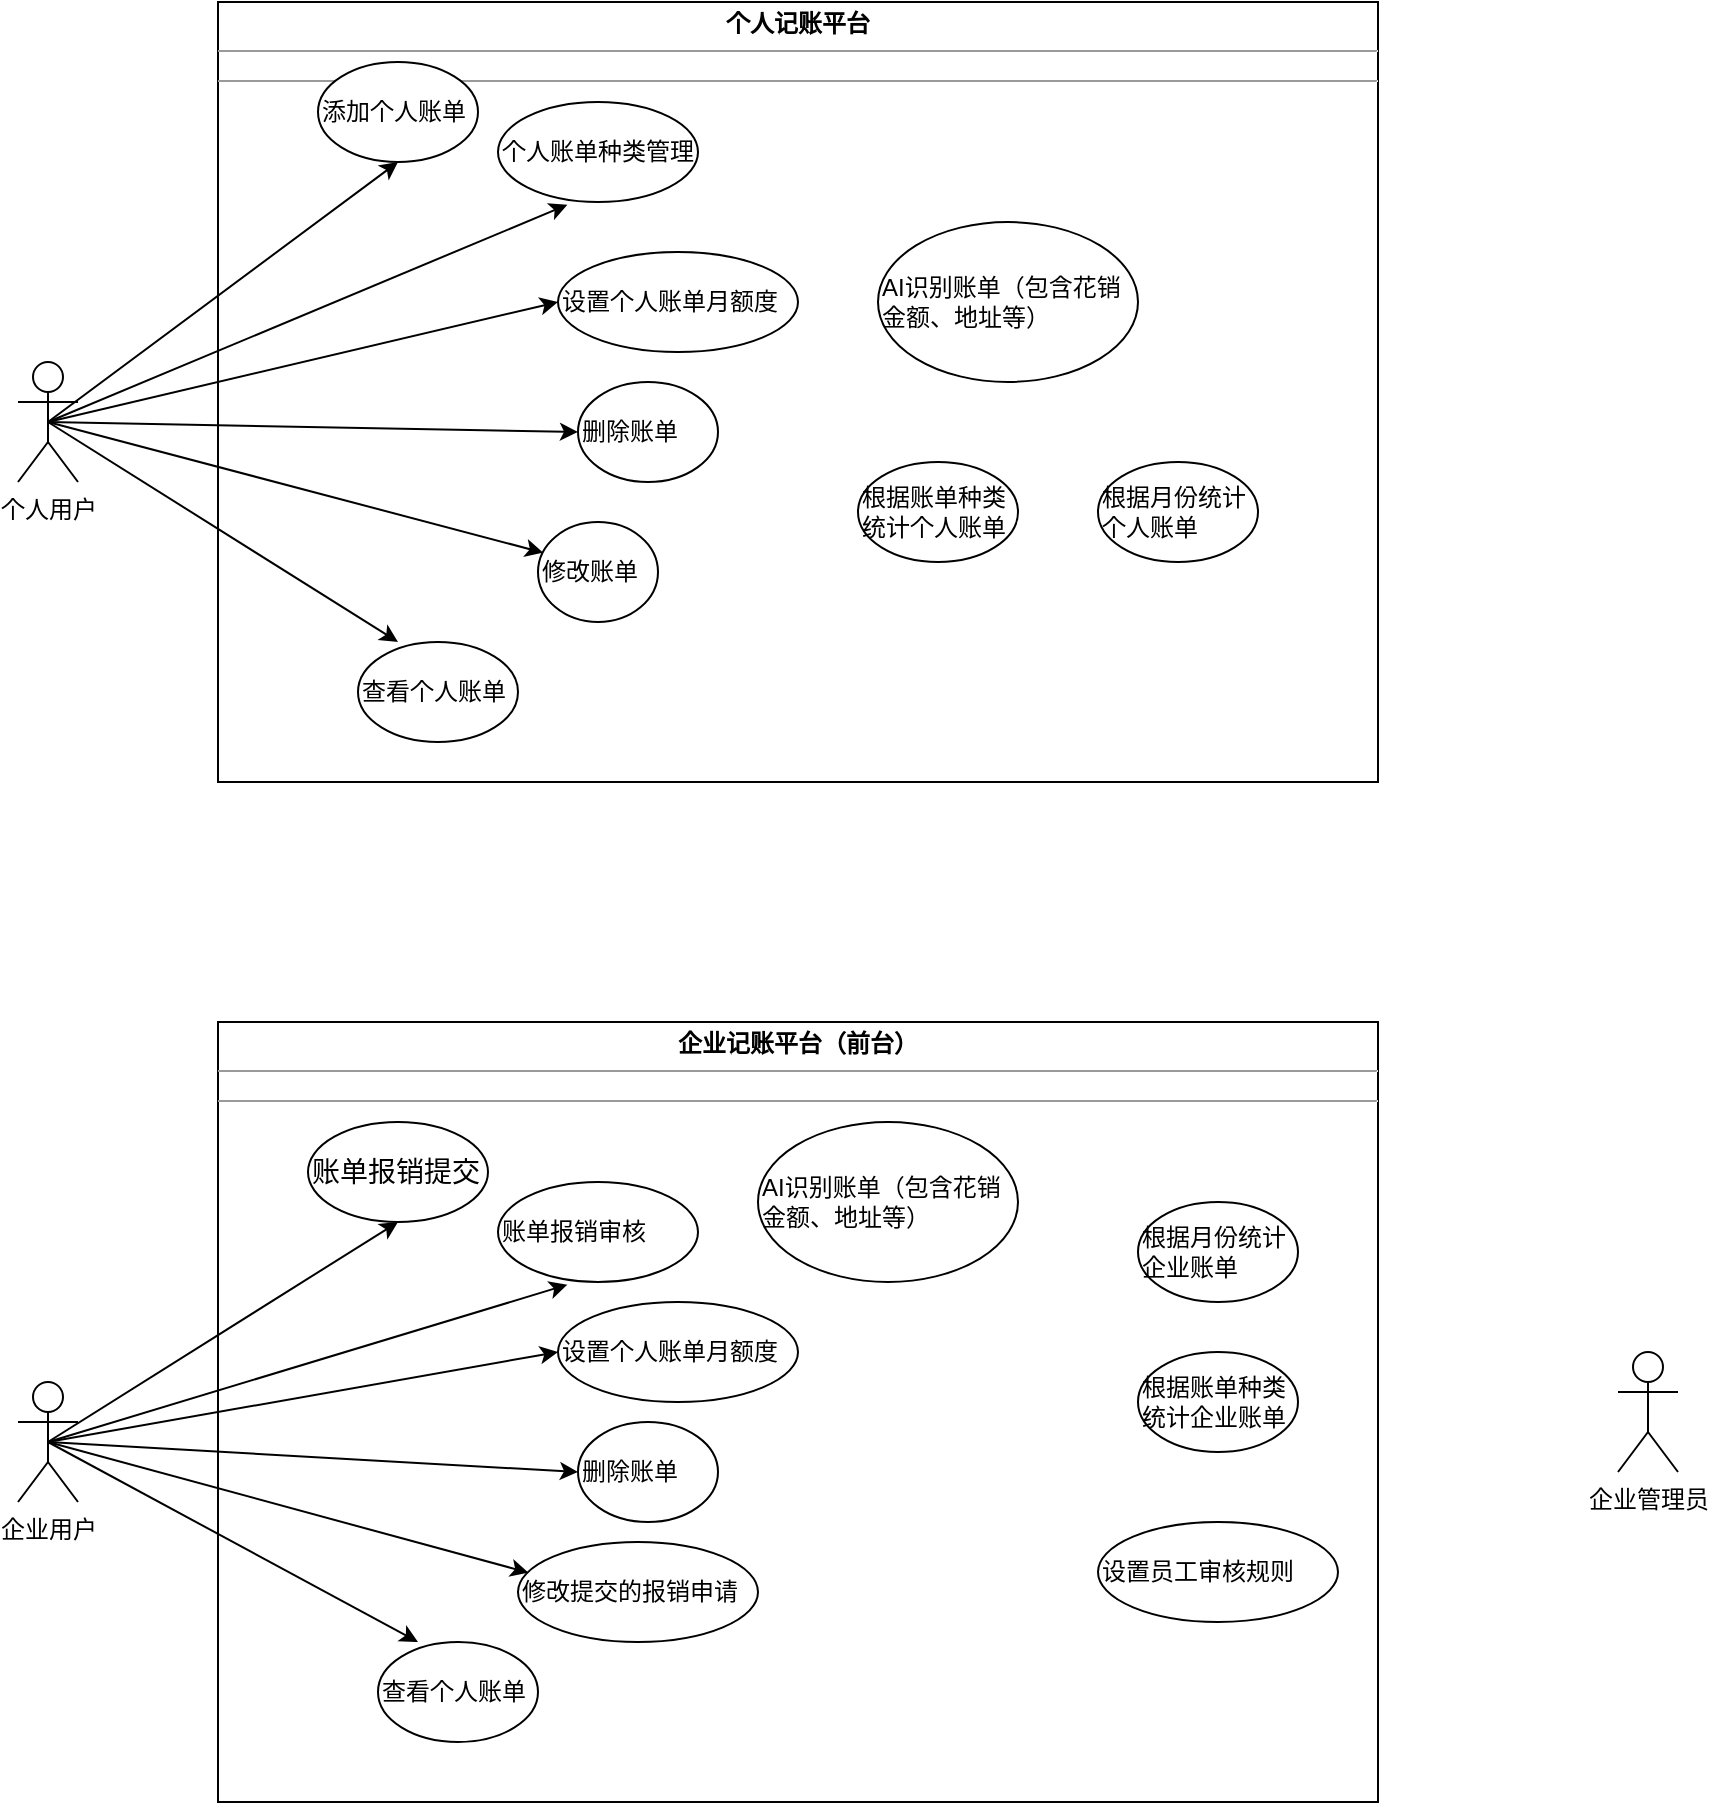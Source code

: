 <mxfile version="15.5.2" type="github">
  <diagram id="LdnySO75mPRq6Vrrhr-n" name="Page-1">
    <mxGraphModel dx="782" dy="428" grid="1" gridSize="10" guides="1" tooltips="1" connect="1" arrows="1" fold="1" page="1" pageScale="1" pageWidth="3300" pageHeight="4681" math="0" shadow="0">
      <root>
        <mxCell id="0" />
        <mxCell id="1" parent="0" />
        <mxCell id="awlwMWy2Pg4UHsQo79Nk-27" value="&lt;p style=&quot;margin: 0px ; margin-top: 4px ; text-align: center&quot;&gt;&lt;b&gt;个人记账平台&lt;/b&gt;&lt;/p&gt;&lt;hr size=&quot;1&quot;&gt;&lt;div style=&quot;height: 2px&quot;&gt;&lt;/div&gt;&lt;hr size=&quot;1&quot;&gt;&lt;div style=&quot;height: 2px&quot;&gt;&lt;/div&gt;" style="verticalAlign=top;align=left;overflow=fill;fontSize=12;fontFamily=Helvetica;html=1;" vertex="1" parent="1">
          <mxGeometry x="350" y="30" width="580" height="390" as="geometry" />
        </mxCell>
        <mxCell id="awlwMWy2Pg4UHsQo79Nk-21" style="rounded=0;orthogonalLoop=1;jettySize=auto;html=1;exitX=0.5;exitY=0.5;exitDx=0;exitDy=0;exitPerimeter=0;entryX=0.5;entryY=1;entryDx=0;entryDy=0;" edge="1" parent="1" source="awlwMWy2Pg4UHsQo79Nk-1" target="awlwMWy2Pg4UHsQo79Nk-5">
          <mxGeometry relative="1" as="geometry" />
        </mxCell>
        <mxCell id="awlwMWy2Pg4UHsQo79Nk-22" style="rounded=0;orthogonalLoop=1;jettySize=auto;html=1;exitX=0.5;exitY=0.5;exitDx=0;exitDy=0;exitPerimeter=0;entryX=0.347;entryY=1.027;entryDx=0;entryDy=0;entryPerimeter=0;" edge="1" parent="1" source="awlwMWy2Pg4UHsQo79Nk-1" target="awlwMWy2Pg4UHsQo79Nk-6">
          <mxGeometry relative="1" as="geometry" />
        </mxCell>
        <mxCell id="awlwMWy2Pg4UHsQo79Nk-23" style="edgeStyle=none;rounded=0;orthogonalLoop=1;jettySize=auto;html=1;exitX=0.5;exitY=0.5;exitDx=0;exitDy=0;exitPerimeter=0;entryX=0;entryY=0.5;entryDx=0;entryDy=0;" edge="1" parent="1" source="awlwMWy2Pg4UHsQo79Nk-1" target="awlwMWy2Pg4UHsQo79Nk-7">
          <mxGeometry relative="1" as="geometry" />
        </mxCell>
        <mxCell id="awlwMWy2Pg4UHsQo79Nk-24" style="edgeStyle=none;rounded=0;orthogonalLoop=1;jettySize=auto;html=1;exitX=0.5;exitY=0.5;exitDx=0;exitDy=0;exitPerimeter=0;entryX=0;entryY=0.5;entryDx=0;entryDy=0;" edge="1" parent="1" source="awlwMWy2Pg4UHsQo79Nk-1" target="awlwMWy2Pg4UHsQo79Nk-9">
          <mxGeometry relative="1" as="geometry" />
        </mxCell>
        <mxCell id="awlwMWy2Pg4UHsQo79Nk-25" style="edgeStyle=none;rounded=0;orthogonalLoop=1;jettySize=auto;html=1;exitX=0.5;exitY=0.5;exitDx=0;exitDy=0;exitPerimeter=0;entryX=0.044;entryY=0.307;entryDx=0;entryDy=0;entryPerimeter=0;" edge="1" parent="1" source="awlwMWy2Pg4UHsQo79Nk-1" target="awlwMWy2Pg4UHsQo79Nk-10">
          <mxGeometry relative="1" as="geometry" />
        </mxCell>
        <mxCell id="awlwMWy2Pg4UHsQo79Nk-26" style="edgeStyle=none;rounded=0;orthogonalLoop=1;jettySize=auto;html=1;exitX=0.5;exitY=0.5;exitDx=0;exitDy=0;exitPerimeter=0;entryX=0.25;entryY=0;entryDx=0;entryDy=0;entryPerimeter=0;" edge="1" parent="1" source="awlwMWy2Pg4UHsQo79Nk-1" target="awlwMWy2Pg4UHsQo79Nk-11">
          <mxGeometry relative="1" as="geometry" />
        </mxCell>
        <mxCell id="awlwMWy2Pg4UHsQo79Nk-1" value="个人用户" style="shape=umlActor;verticalLabelPosition=bottom;verticalAlign=top;html=1;" vertex="1" parent="1">
          <mxGeometry x="250" y="210" width="30" height="60" as="geometry" />
        </mxCell>
        <mxCell id="awlwMWy2Pg4UHsQo79Nk-5" value="添加个人账单" style="ellipse;whiteSpace=wrap;html=1;align=left;" vertex="1" parent="1">
          <mxGeometry x="400" y="60" width="80" height="50" as="geometry" />
        </mxCell>
        <mxCell id="awlwMWy2Pg4UHsQo79Nk-6" value="个人账单种类管理" style="ellipse;whiteSpace=wrap;html=1;align=left;" vertex="1" parent="1">
          <mxGeometry x="490" y="80" width="100" height="50" as="geometry" />
        </mxCell>
        <mxCell id="awlwMWy2Pg4UHsQo79Nk-7" value="设置个人账单月额度" style="ellipse;whiteSpace=wrap;html=1;align=left;" vertex="1" parent="1">
          <mxGeometry x="520" y="155" width="120" height="50" as="geometry" />
        </mxCell>
        <mxCell id="awlwMWy2Pg4UHsQo79Nk-8" value="AI识别账单（包含花销金额、地址等）" style="ellipse;whiteSpace=wrap;html=1;align=left;" vertex="1" parent="1">
          <mxGeometry x="680" y="140" width="130" height="80" as="geometry" />
        </mxCell>
        <mxCell id="awlwMWy2Pg4UHsQo79Nk-9" value="删除账单" style="ellipse;whiteSpace=wrap;html=1;align=left;" vertex="1" parent="1">
          <mxGeometry x="530" y="220" width="70" height="50" as="geometry" />
        </mxCell>
        <mxCell id="awlwMWy2Pg4UHsQo79Nk-10" value="修改账单" style="ellipse;whiteSpace=wrap;html=1;align=left;" vertex="1" parent="1">
          <mxGeometry x="510" y="290" width="60" height="50" as="geometry" />
        </mxCell>
        <mxCell id="awlwMWy2Pg4UHsQo79Nk-11" value="查看个人账单" style="ellipse;whiteSpace=wrap;html=1;align=left;" vertex="1" parent="1">
          <mxGeometry x="420" y="350" width="80" height="50" as="geometry" />
        </mxCell>
        <mxCell id="awlwMWy2Pg4UHsQo79Nk-12" value="根据账单种类统计个人账单" style="ellipse;whiteSpace=wrap;html=1;align=left;" vertex="1" parent="1">
          <mxGeometry x="670" y="260" width="80" height="50" as="geometry" />
        </mxCell>
        <mxCell id="awlwMWy2Pg4UHsQo79Nk-13" value="根据月份统计个人账单" style="ellipse;whiteSpace=wrap;html=1;align=left;" vertex="1" parent="1">
          <mxGeometry x="790" y="260" width="80" height="50" as="geometry" />
        </mxCell>
        <mxCell id="awlwMWy2Pg4UHsQo79Nk-28" value="&lt;p style=&quot;margin: 0px ; margin-top: 4px ; text-align: center&quot;&gt;&lt;b&gt;企业记账平台（前台）&lt;/b&gt;&lt;/p&gt;&lt;hr size=&quot;1&quot;&gt;&lt;div style=&quot;height: 2px&quot;&gt;&lt;/div&gt;&lt;hr size=&quot;1&quot;&gt;&lt;div style=&quot;height: 2px&quot;&gt;&lt;/div&gt;" style="verticalAlign=top;align=left;overflow=fill;fontSize=12;fontFamily=Helvetica;html=1;" vertex="1" parent="1">
          <mxGeometry x="350" y="540" width="580" height="390" as="geometry" />
        </mxCell>
        <mxCell id="awlwMWy2Pg4UHsQo79Nk-29" style="rounded=0;orthogonalLoop=1;jettySize=auto;html=1;exitX=0.5;exitY=0.5;exitDx=0;exitDy=0;exitPerimeter=0;entryX=0.5;entryY=1;entryDx=0;entryDy=0;" edge="1" parent="1" source="awlwMWy2Pg4UHsQo79Nk-35" target="awlwMWy2Pg4UHsQo79Nk-36">
          <mxGeometry relative="1" as="geometry" />
        </mxCell>
        <mxCell id="awlwMWy2Pg4UHsQo79Nk-30" style="rounded=0;orthogonalLoop=1;jettySize=auto;html=1;exitX=0.5;exitY=0.5;exitDx=0;exitDy=0;exitPerimeter=0;entryX=0.347;entryY=1.027;entryDx=0;entryDy=0;entryPerimeter=0;" edge="1" parent="1" source="awlwMWy2Pg4UHsQo79Nk-35" target="awlwMWy2Pg4UHsQo79Nk-37">
          <mxGeometry relative="1" as="geometry" />
        </mxCell>
        <mxCell id="awlwMWy2Pg4UHsQo79Nk-31" style="edgeStyle=none;rounded=0;orthogonalLoop=1;jettySize=auto;html=1;exitX=0.5;exitY=0.5;exitDx=0;exitDy=0;exitPerimeter=0;entryX=0;entryY=0.5;entryDx=0;entryDy=0;" edge="1" parent="1" source="awlwMWy2Pg4UHsQo79Nk-35" target="awlwMWy2Pg4UHsQo79Nk-38">
          <mxGeometry relative="1" as="geometry" />
        </mxCell>
        <mxCell id="awlwMWy2Pg4UHsQo79Nk-32" style="edgeStyle=none;rounded=0;orthogonalLoop=1;jettySize=auto;html=1;exitX=0.5;exitY=0.5;exitDx=0;exitDy=0;exitPerimeter=0;entryX=0;entryY=0.5;entryDx=0;entryDy=0;" edge="1" parent="1" source="awlwMWy2Pg4UHsQo79Nk-35" target="awlwMWy2Pg4UHsQo79Nk-40">
          <mxGeometry relative="1" as="geometry" />
        </mxCell>
        <mxCell id="awlwMWy2Pg4UHsQo79Nk-33" style="edgeStyle=none;rounded=0;orthogonalLoop=1;jettySize=auto;html=1;exitX=0.5;exitY=0.5;exitDx=0;exitDy=0;exitPerimeter=0;entryX=0.044;entryY=0.307;entryDx=0;entryDy=0;entryPerimeter=0;" edge="1" parent="1" source="awlwMWy2Pg4UHsQo79Nk-35" target="awlwMWy2Pg4UHsQo79Nk-41">
          <mxGeometry relative="1" as="geometry" />
        </mxCell>
        <mxCell id="awlwMWy2Pg4UHsQo79Nk-34" style="edgeStyle=none;rounded=0;orthogonalLoop=1;jettySize=auto;html=1;exitX=0.5;exitY=0.5;exitDx=0;exitDy=0;exitPerimeter=0;entryX=0.25;entryY=0;entryDx=0;entryDy=0;entryPerimeter=0;" edge="1" parent="1" source="awlwMWy2Pg4UHsQo79Nk-35" target="awlwMWy2Pg4UHsQo79Nk-42">
          <mxGeometry relative="1" as="geometry" />
        </mxCell>
        <mxCell id="awlwMWy2Pg4UHsQo79Nk-35" value="企业用户" style="shape=umlActor;verticalLabelPosition=bottom;verticalAlign=top;html=1;" vertex="1" parent="1">
          <mxGeometry x="250" y="720" width="30" height="60" as="geometry" />
        </mxCell>
        <mxCell id="awlwMWy2Pg4UHsQo79Nk-36" value="&lt;span class=&quot;notetext1&quot;&gt;&lt;span style=&quot;font-size: 10.5pt&quot;&gt;账单报销提交&lt;/span&gt;&lt;/span&gt;" style="ellipse;whiteSpace=wrap;html=1;align=left;" vertex="1" parent="1">
          <mxGeometry x="395" y="590" width="90" height="50" as="geometry" />
        </mxCell>
        <mxCell id="awlwMWy2Pg4UHsQo79Nk-37" value="账单报销审核" style="ellipse;whiteSpace=wrap;html=1;align=left;" vertex="1" parent="1">
          <mxGeometry x="490" y="620" width="100" height="50" as="geometry" />
        </mxCell>
        <mxCell id="awlwMWy2Pg4UHsQo79Nk-38" value="设置个人账单月额度" style="ellipse;whiteSpace=wrap;html=1;align=left;" vertex="1" parent="1">
          <mxGeometry x="520" y="680" width="120" height="50" as="geometry" />
        </mxCell>
        <mxCell id="awlwMWy2Pg4UHsQo79Nk-39" value="AI识别账单（包含花销金额、地址等）" style="ellipse;whiteSpace=wrap;html=1;align=left;" vertex="1" parent="1">
          <mxGeometry x="620" y="590" width="130" height="80" as="geometry" />
        </mxCell>
        <mxCell id="awlwMWy2Pg4UHsQo79Nk-40" value="删除账单" style="ellipse;whiteSpace=wrap;html=1;align=left;" vertex="1" parent="1">
          <mxGeometry x="530" y="740" width="70" height="50" as="geometry" />
        </mxCell>
        <mxCell id="awlwMWy2Pg4UHsQo79Nk-41" value="修改提交的报销申请" style="ellipse;whiteSpace=wrap;html=1;align=left;" vertex="1" parent="1">
          <mxGeometry x="500" y="800" width="120" height="50" as="geometry" />
        </mxCell>
        <mxCell id="awlwMWy2Pg4UHsQo79Nk-42" value="查看个人账单" style="ellipse;whiteSpace=wrap;html=1;align=left;" vertex="1" parent="1">
          <mxGeometry x="430" y="850" width="80" height="50" as="geometry" />
        </mxCell>
        <mxCell id="awlwMWy2Pg4UHsQo79Nk-43" value="根据账单种类统计企业账单" style="ellipse;whiteSpace=wrap;html=1;align=left;" vertex="1" parent="1">
          <mxGeometry x="810" y="705" width="80" height="50" as="geometry" />
        </mxCell>
        <mxCell id="awlwMWy2Pg4UHsQo79Nk-44" value="根据月份统计企业账单" style="ellipse;whiteSpace=wrap;html=1;align=left;" vertex="1" parent="1">
          <mxGeometry x="810" y="630" width="80" height="50" as="geometry" />
        </mxCell>
        <mxCell id="awlwMWy2Pg4UHsQo79Nk-45" value="企业管理员" style="shape=umlActor;verticalLabelPosition=bottom;verticalAlign=top;html=1;" vertex="1" parent="1">
          <mxGeometry x="1050" y="705" width="30" height="60" as="geometry" />
        </mxCell>
        <mxCell id="awlwMWy2Pg4UHsQo79Nk-46" value="设置员工审核规则" style="ellipse;whiteSpace=wrap;html=1;align=left;" vertex="1" parent="1">
          <mxGeometry x="790" y="790" width="120" height="50" as="geometry" />
        </mxCell>
      </root>
    </mxGraphModel>
  </diagram>
</mxfile>
